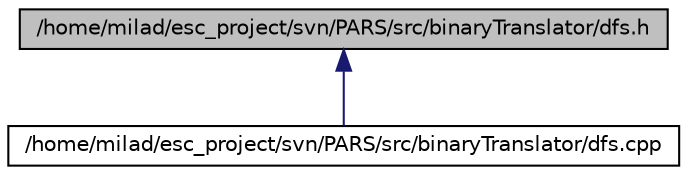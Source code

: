 digraph G
{
  edge [fontname="Helvetica",fontsize="10",labelfontname="Helvetica",labelfontsize="10"];
  node [fontname="Helvetica",fontsize="10",shape=record];
  Node1 [label="/home/milad/esc_project/svn/PARS/src/binaryTranslator/dfs.h",height=0.2,width=0.4,color="black", fillcolor="grey75", style="filled" fontcolor="black"];
  Node1 -> Node2 [dir=back,color="midnightblue",fontsize="10",style="solid",fontname="Helvetica"];
  Node2 [label="/home/milad/esc_project/svn/PARS/src/binaryTranslator/dfs.cpp",height=0.2,width=0.4,color="black", fillcolor="white", style="filled",URL="$dfs_8cpp.html"];
}
